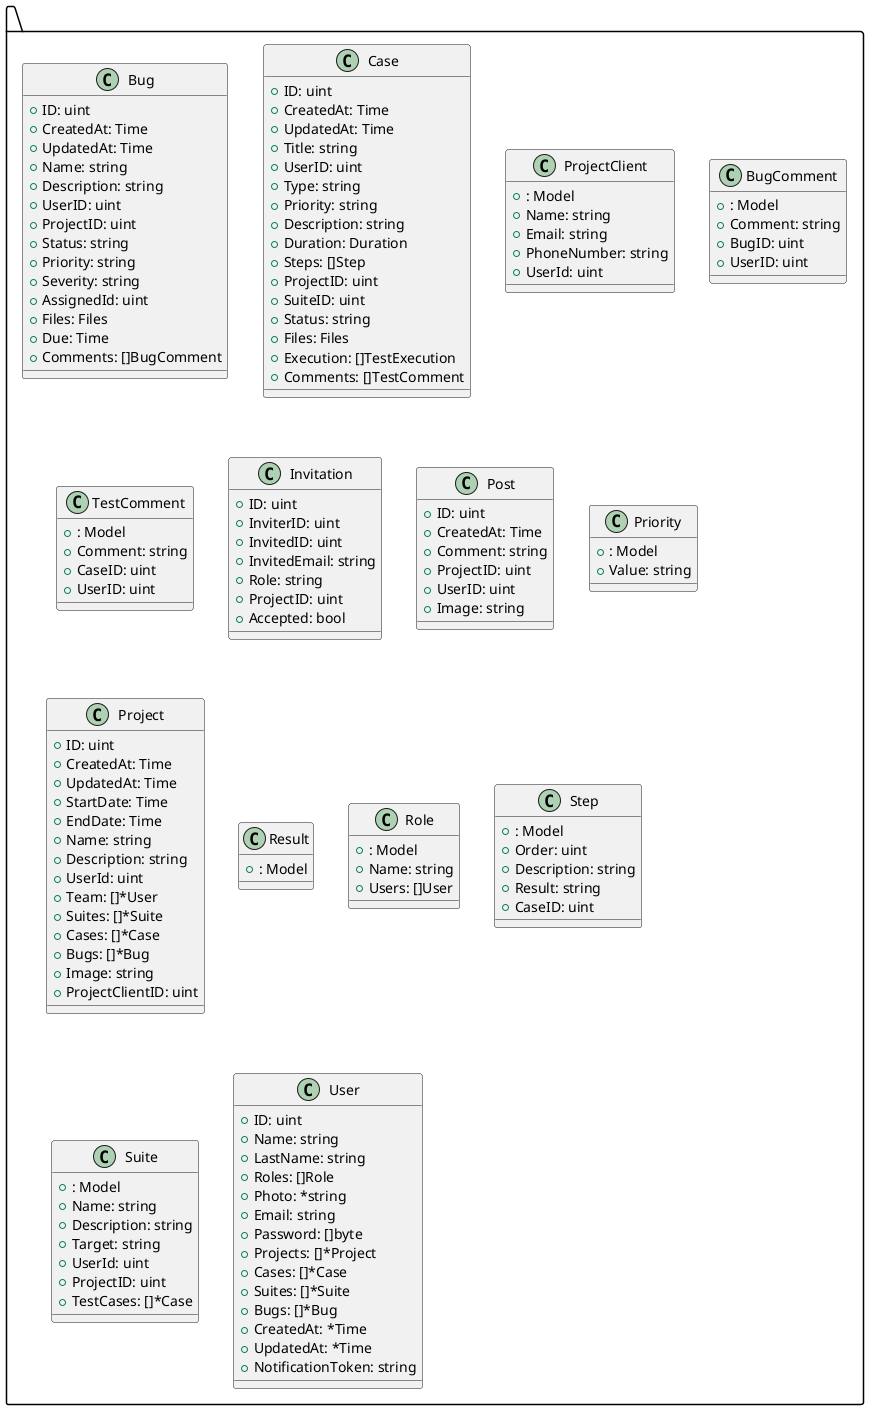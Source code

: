 @startuml
package .{

class Bug {
+ID: uint
+CreatedAt: Time
+UpdatedAt: Time
+Name: string
+Description: string
+UserID: uint
+ProjectID: uint
+Status: string
+Priority: string
+Severity: string
+AssignedId: uint
+Files: Files
+Due: Time
+Comments: []BugComment

}
class Case {
+ID: uint
+CreatedAt: Time
+UpdatedAt: Time
+Title: string
+UserID: uint
+Type: string
+Priority: string
+Description: string
+Duration: Duration
+Steps: []Step
+ProjectID: uint
+SuiteID: uint
+Status: string
+Files: Files
+Execution: []TestExecution
+Comments: []TestComment

}
class ProjectClient {
+: Model
+Name: string
+Email: string
+PhoneNumber: string
+UserId: uint

}
class BugComment {
+: Model
+Comment: string
+BugID: uint
+UserID: uint

}
class TestComment {
+: Model
+Comment: string
+CaseID: uint
+UserID: uint

}
class Invitation {
+ID: uint
+InviterID: uint
+InvitedID: uint
+InvitedEmail: string
+Role: string
+ProjectID: uint
+Accepted: bool

}
class Post {
+ID: uint
+CreatedAt: Time
+Comment: string
+ProjectID: uint
+UserID: uint
+Image: string

}
class Priority {
+: Model
+Value: string

}
class Project {
+ID: uint
+CreatedAt: Time
+UpdatedAt: Time
+StartDate: Time
+EndDate: Time
+Name: string
+Description: string
+UserId: uint
+Team: []*User
+Suites: []*Suite
+Cases: []*Case
+Bugs: []*Bug
+Image: string
+ProjectClientID: uint

}
class Result {
+: Model

}
class Role {
+: Model
+Name: string
+Users: []User

}
class Step {
+: Model
+Order: uint
+Description: string
+Result: string
+CaseID: uint

}
class Suite {
+: Model
+Name: string
+Description: string
+Target: string
+UserId: uint
+ProjectID: uint
+TestCases: []*Case

}
class User {
+ID: uint
+Name: string
+LastName: string
+Roles: []Role
+Photo: *string
+Email: string
+Password: []byte
+Projects: []*Project
+Cases: []*Case
+Suites: []*Suite
+Bugs: []*Bug
+CreatedAt: *Time
+UpdatedAt: *Time
+NotificationToken: string

}
}


@enduml